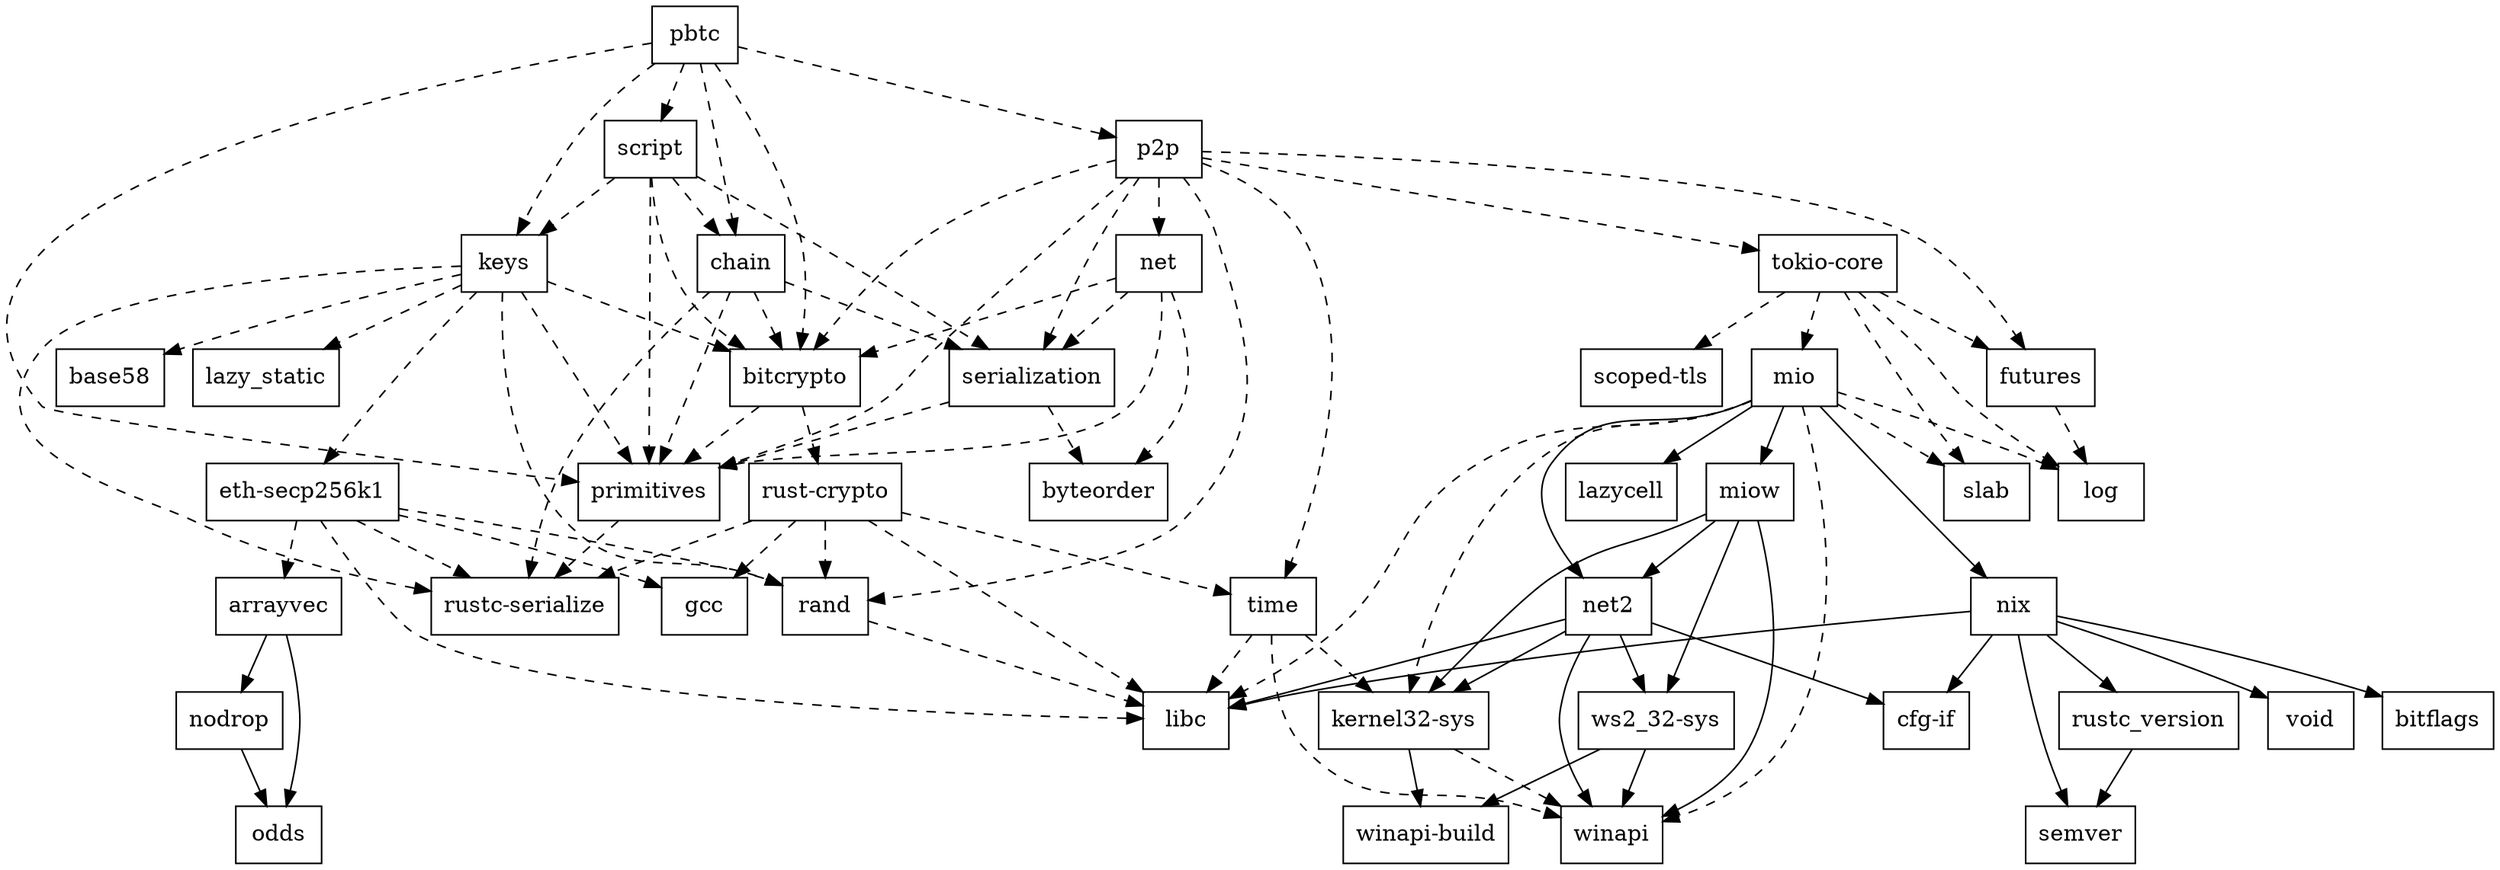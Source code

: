 digraph dependencies {
	N0[label="pbtc",shape=box];
	N1[label="bitcrypto",shape=box];
	N2[label="chain",shape=box];
	N3[label="keys",shape=box];
	N4[label="p2p",shape=box];
	N5[label="primitives",shape=box];
	N6[label="script",shape=box];
	N7[label="arrayvec",shape=box];
	N8[label="nodrop",shape=box];
	N9[label="odds",shape=box];
	N10[label="base58",shape=box];
	N11[label="rust-crypto",shape=box];
	N12[label="bitflags",shape=box];
	N13[label="byteorder",shape=box];
	N14[label="cfg-if",shape=box];
	N15[label="rustc-serialize",shape=box];
	N16[label="serialization",shape=box];
	N17[label="eth-secp256k1",shape=box];
	N18[label="gcc",shape=box];
	N19[label="libc",shape=box];
	N20[label="rand",shape=box];
	N21[label="futures",shape=box];
	N22[label="log",shape=box];
	N23[label="kernel32-sys",shape=box];
	N24[label="winapi",shape=box];
	N25[label="winapi-build",shape=box];
	N26[label="lazy_static",shape=box];
	N27[label="lazycell",shape=box];
	N28[label="mio",shape=box];
	N29[label="miow",shape=box];
	N30[label="net2",shape=box];
	N31[label="nix",shape=box];
	N32[label="slab",shape=box];
	N33[label="ws2_32-sys",shape=box];
	N34[label="net",shape=box];
	N35[label="rustc_version",shape=box];
	N36[label="semver",shape=box];
	N37[label="void",shape=box];
	N38[label="time",shape=box];
	N39[label="tokio-core",shape=box];
	N40[label="scoped-tls",shape=box];
	N0 -> N1[label="",style=dashed];
	N0 -> N2[label="",style=dashed];
	N0 -> N3[label="",style=dashed];
	N0 -> N4[label="",style=dashed];
	N0 -> N5[label="",style=dashed];
	N0 -> N6[label="",style=dashed];
	N1 -> N5[label="",style=dashed];
	N1 -> N11[label="",style=dashed];
	N2 -> N1[label="",style=dashed];
	N2 -> N5[label="",style=dashed];
	N2 -> N15[label="",style=dashed];
	N2 -> N16[label="",style=dashed];
	N3 -> N1[label="",style=dashed];
	N3 -> N5[label="",style=dashed];
	N3 -> N10[label="",style=dashed];
	N3 -> N15[label="",style=dashed];
	N3 -> N17[label="",style=dashed];
	N3 -> N20[label="",style=dashed];
	N3 -> N26[label="",style=dashed];
	N4 -> N1[label="",style=dashed];
	N4 -> N5[label="",style=dashed];
	N4 -> N16[label="",style=dashed];
	N4 -> N20[label="",style=dashed];
	N4 -> N21[label="",style=dashed];
	N4 -> N34[label="",style=dashed];
	N4 -> N38[label="",style=dashed];
	N4 -> N39[label="",style=dashed];
	N5 -> N15[label="",style=dashed];
	N6 -> N1[label="",style=dashed];
	N6 -> N2[label="",style=dashed];
	N6 -> N3[label="",style=dashed];
	N6 -> N5[label="",style=dashed];
	N6 -> N16[label="",style=dashed];
	N7 -> N8[label=""];
	N7 -> N9[label=""];
	N8 -> N9[label=""];
	N11 -> N15[label="",style=dashed];
	N11 -> N18[label="",style=dashed];
	N11 -> N19[label="",style=dashed];
	N11 -> N20[label="",style=dashed];
	N11 -> N38[label="",style=dashed];
	N16 -> N5[label="",style=dashed];
	N16 -> N13[label="",style=dashed];
	N17 -> N7[label="",style=dashed];
	N17 -> N15[label="",style=dashed];
	N17 -> N18[label="",style=dashed];
	N17 -> N19[label="",style=dashed];
	N17 -> N20[label="",style=dashed];
	N20 -> N19[label="",style=dashed];
	N21 -> N22[label="",style=dashed];
	N23 -> N24[label="",style=dashed];
	N23 -> N25[label=""];
	N28 -> N19[label="",style=dashed];
	N28 -> N22[label="",style=dashed];
	N28 -> N23[label="",style=dashed];
	N28 -> N24[label="",style=dashed];
	N28 -> N27[label=""];
	N28 -> N29[label=""];
	N28 -> N30[label=""];
	N28 -> N31[label=""];
	N28 -> N32[label="",style=dashed];
	N29 -> N23[label=""];
	N29 -> N24[label=""];
	N29 -> N30[label=""];
	N29 -> N33[label=""];
	N30 -> N14[label=""];
	N30 -> N19[label=""];
	N30 -> N23[label=""];
	N30 -> N24[label=""];
	N30 -> N33[label=""];
	N31 -> N12[label=""];
	N31 -> N14[label=""];
	N31 -> N19[label=""];
	N31 -> N35[label=""];
	N31 -> N36[label=""];
	N31 -> N37[label=""];
	N33 -> N24[label=""];
	N33 -> N25[label=""];
	N34 -> N1[label="",style=dashed];
	N34 -> N5[label="",style=dashed];
	N34 -> N13[label="",style=dashed];
	N34 -> N16[label="",style=dashed];
	N35 -> N36[label=""];
	N38 -> N19[label="",style=dashed];
	N38 -> N23[label="",style=dashed];
	N38 -> N24[label="",style=dashed];
	N39 -> N21[label="",style=dashed];
	N39 -> N22[label="",style=dashed];
	N39 -> N28[label="",style=dashed];
	N39 -> N32[label="",style=dashed];
	N39 -> N40[label="",style=dashed];
}
